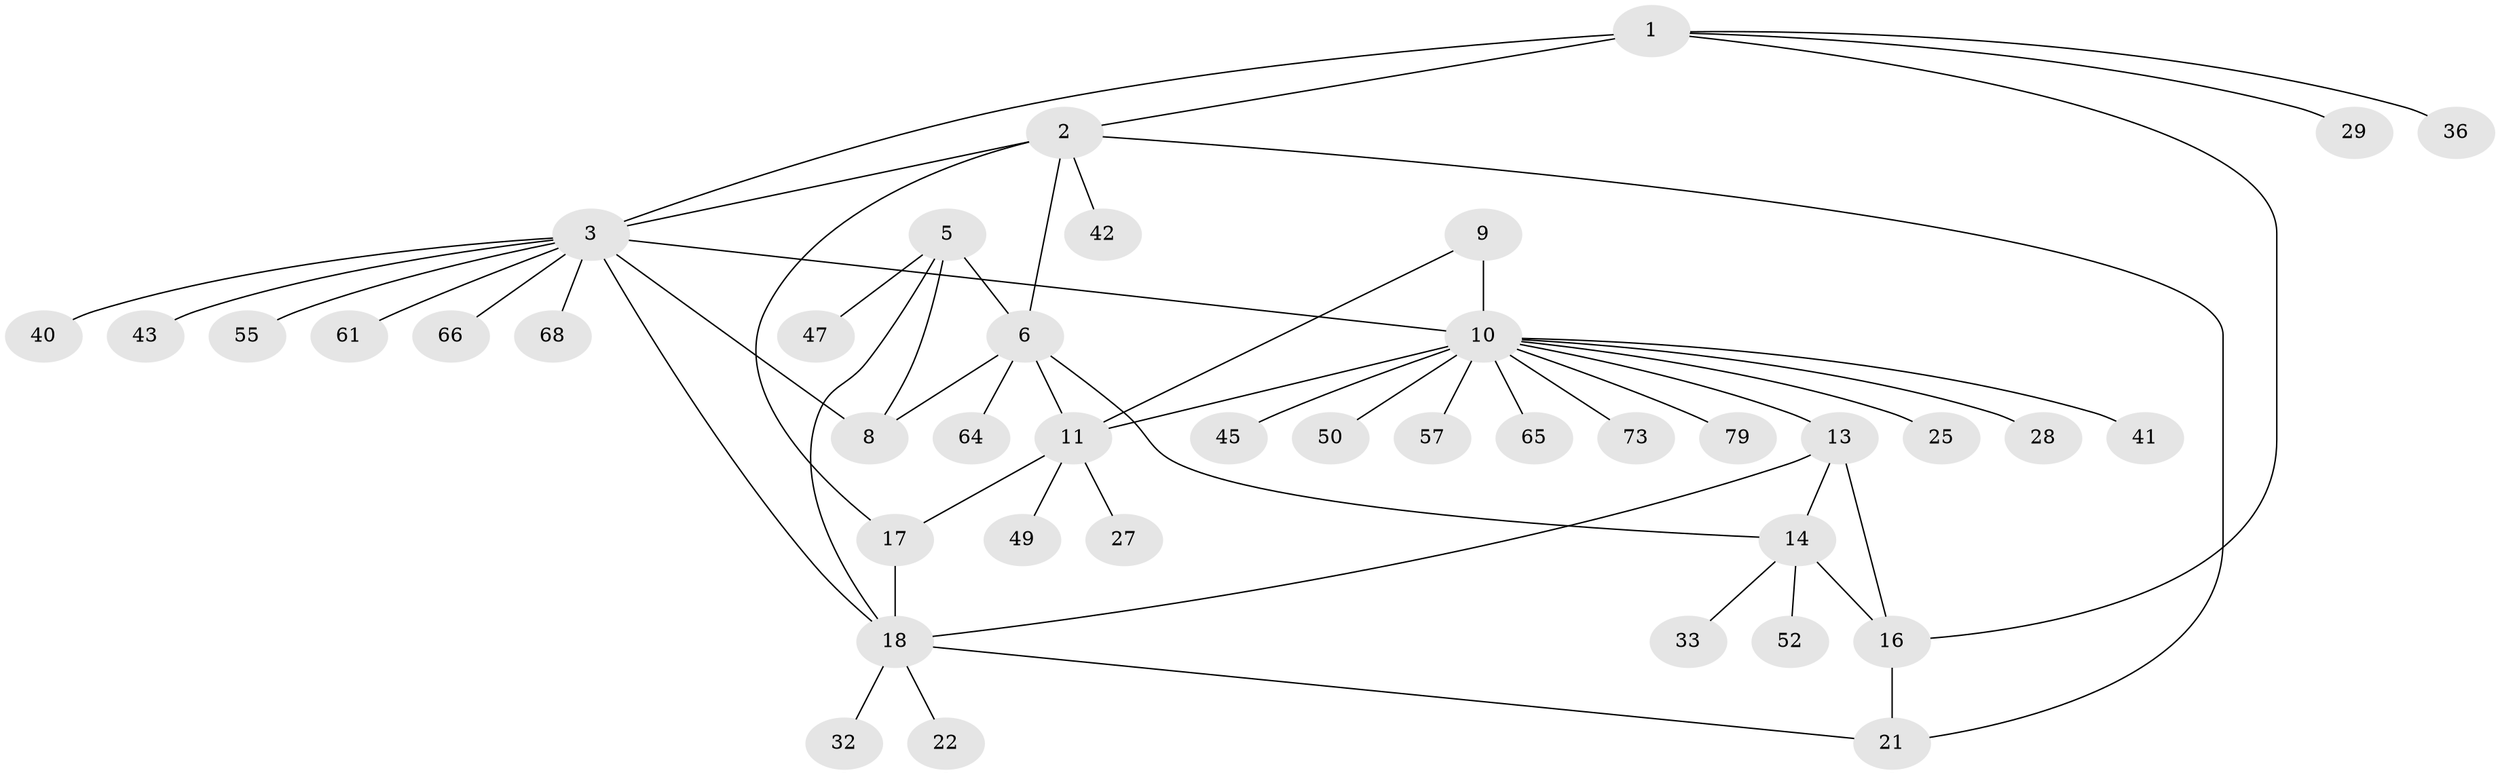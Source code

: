 // original degree distribution, {6: 0.036585365853658534, 3: 0.0975609756097561, 12: 0.012195121951219513, 7: 0.04878048780487805, 5: 0.024390243902439025, 4: 0.07317073170731707, 9: 0.012195121951219513, 8: 0.036585365853658534, 1: 0.5487804878048781, 2: 0.10975609756097561}
// Generated by graph-tools (version 1.1) at 2025/16/03/09/25 04:16:03]
// undirected, 41 vertices, 54 edges
graph export_dot {
graph [start="1"]
  node [color=gray90,style=filled];
  1;
  2 [super="+4"];
  3 [super="+24+30"];
  5;
  6 [super="+37+34+7"];
  8 [super="+74"];
  9 [super="+38"];
  10 [super="+12"];
  11 [super="+75"];
  13 [super="+15"];
  14;
  16 [super="+59+39"];
  17 [super="+19+71"];
  18 [super="+23+20+26"];
  21 [super="+67"];
  22;
  25;
  27;
  28 [super="+81"];
  29;
  32 [super="+56+62"];
  33;
  36;
  40;
  41;
  42 [super="+46"];
  43 [super="+76+60"];
  45;
  47;
  49;
  50;
  52;
  55 [super="+63+70"];
  57;
  61;
  64;
  65;
  66;
  68;
  73;
  79;
  1 -- 2 [weight=2];
  1 -- 3;
  1 -- 16;
  1 -- 29;
  1 -- 36;
  2 -- 3 [weight=2];
  2 -- 17;
  2 -- 21;
  2 -- 6;
  2 -- 42;
  3 -- 43;
  3 -- 55;
  3 -- 61;
  3 -- 68;
  3 -- 66;
  3 -- 8;
  3 -- 40;
  3 -- 18;
  3 -- 10;
  5 -- 6 [weight=2];
  5 -- 8;
  5 -- 18;
  5 -- 47;
  6 -- 8 [weight=2];
  6 -- 14;
  6 -- 64;
  6 -- 11;
  9 -- 10 [weight=2];
  9 -- 11;
  10 -- 11 [weight=2];
  10 -- 25;
  10 -- 41;
  10 -- 50;
  10 -- 57;
  10 -- 73;
  10 -- 79;
  10 -- 65;
  10 -- 13;
  10 -- 45;
  10 -- 28;
  11 -- 17;
  11 -- 27;
  11 -- 49;
  13 -- 14 [weight=2];
  13 -- 16 [weight=2];
  13 -- 18;
  14 -- 16;
  14 -- 33;
  14 -- 52;
  16 -- 21;
  17 -- 18 [weight=4];
  18 -- 22;
  18 -- 32;
  18 -- 21;
}
